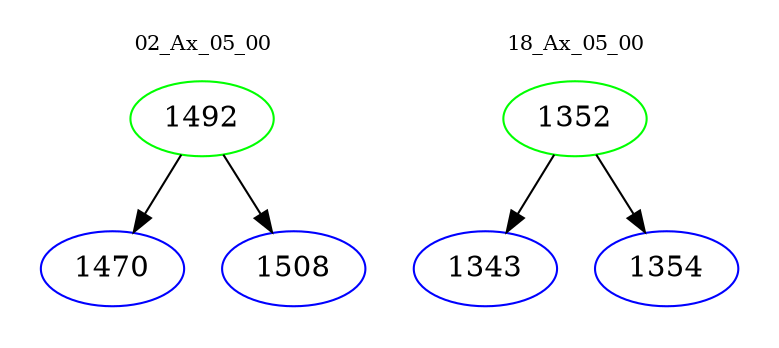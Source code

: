digraph{
subgraph cluster_0 {
color = white
label = "02_Ax_05_00";
fontsize=10;
T0_1492 [label="1492", color="green"]
T0_1492 -> T0_1470 [color="black"]
T0_1470 [label="1470", color="blue"]
T0_1492 -> T0_1508 [color="black"]
T0_1508 [label="1508", color="blue"]
}
subgraph cluster_1 {
color = white
label = "18_Ax_05_00";
fontsize=10;
T1_1352 [label="1352", color="green"]
T1_1352 -> T1_1343 [color="black"]
T1_1343 [label="1343", color="blue"]
T1_1352 -> T1_1354 [color="black"]
T1_1354 [label="1354", color="blue"]
}
}
